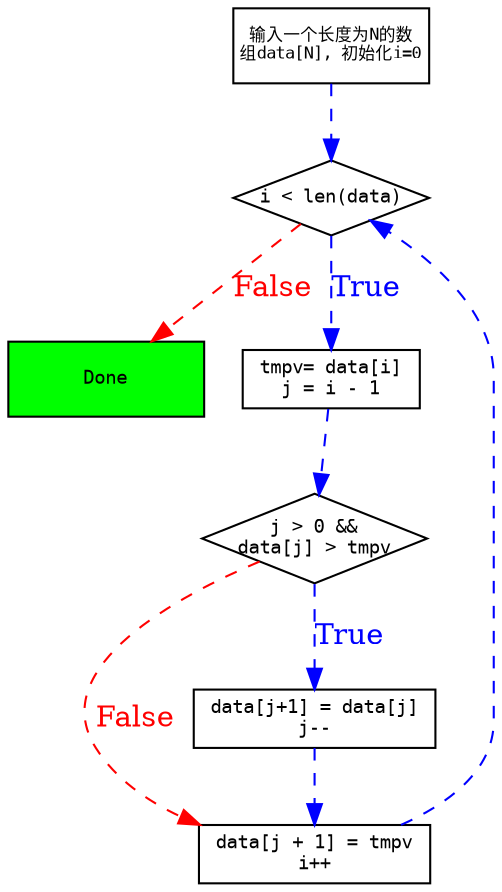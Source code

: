 // dot -Tpng test.dot -o graph1.png
digraph graphname {
	// rankdir = LR;

	node [color=black, fontname=Courier, 
		shape=box, 
		width=1.3,
		height=.5,
		fontsize=9] // All nodes will this shape and colour 
	edge [color=blue, style=dashed] // All the lines look like this

	start	[label="输入一个长度为N的数\n组data[N], 初始化i=0",
			fixedsize=true,
			fontsize=8]
	isdone  [label="i < len(data)", shape=diamond, 
			fixedsize=true]
	done	[label="Done", style=filled, fillcolor=green]

	j	[label="tmpv= data[i]\nj = i - 1", 
			height=.3,
			width=1.1,
			]
	isjright  [label="j > 0 &&\ndata[j] > tmpv" 
			shape=diamond,
			width=1.5,
			height=.6,
			fixedsize=true];

	swap	[label="data[j + 1] = tmpv\ni++", 
			height=.3,
			width=1.1]

	start -> isdone
	isdone -> done [label="False", fontcolor=Red, color=Red];
	isdone -> j    [label="True", fontcolor=blue]
	j	-> isjright
	isjright -> swap [label="False", 
		 		fontcolor=red, 
				color=red]
	swap -> isdone

	exchange [label="data[j+1] = data[j]\nj--",
			height=.3,
			width=1.1]

	isjright -> exchange [label="True", fontcolor=blue]
	exchange -> swap

}
/*
		for (int i = 0; i < len(data); i++) {
			tmp_of_now = data[i];
			last_array = i - 1;
			while (last_array > 0 && data[last_array] > tmp_of_now) {
				data[last_array+1] = data[last_array];
				last_array--;
			}
			data[last_array+1] = tmp_of_now;
		}
*/
